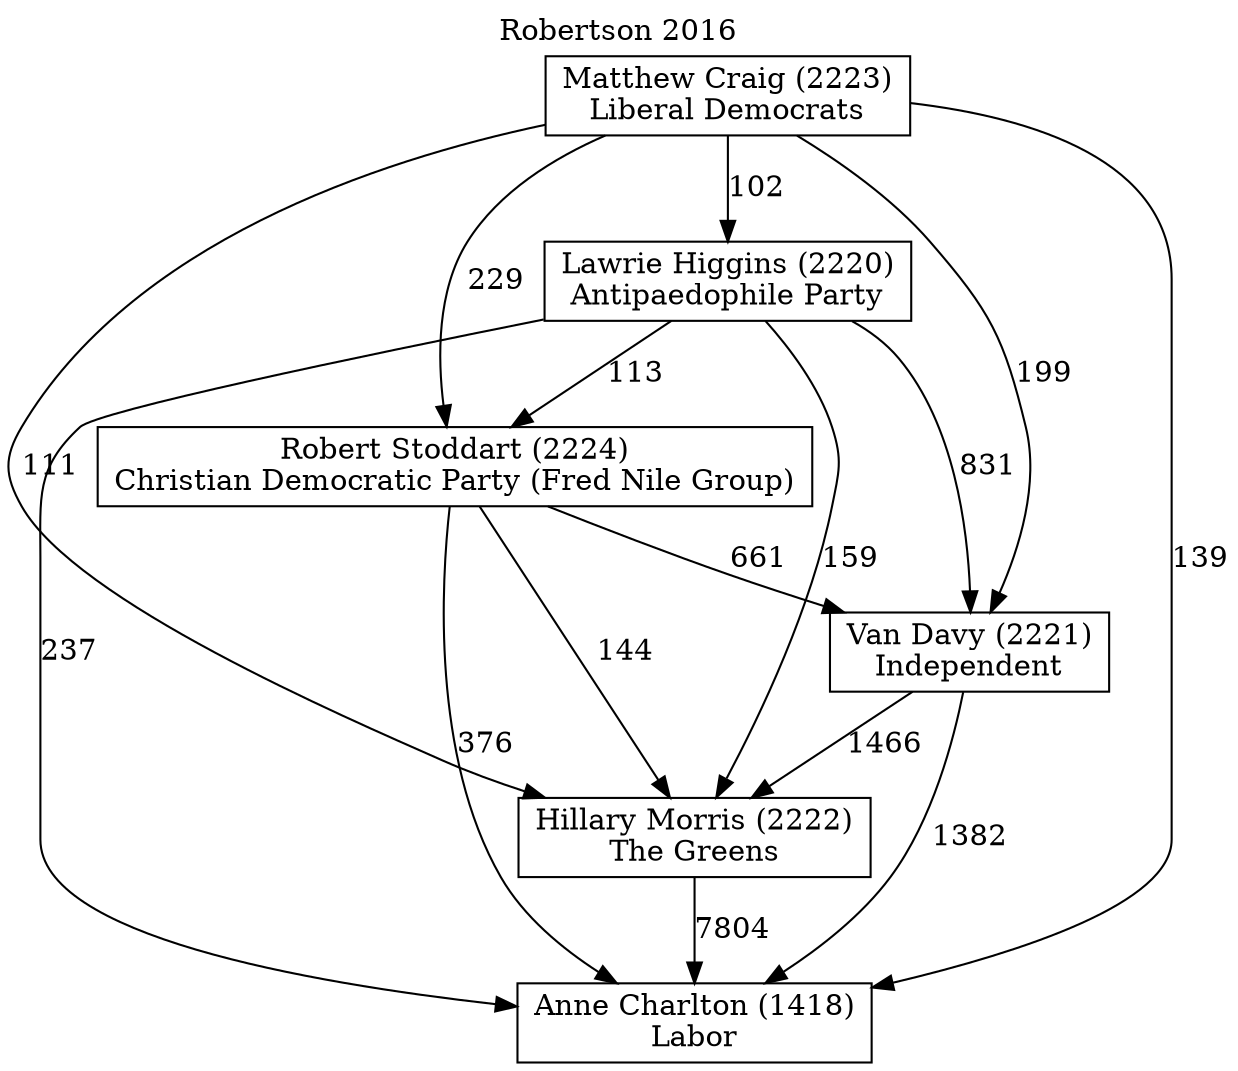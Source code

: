 // House preference flow
digraph "Anne Charlton (1418)_Robertson_2016" {
	graph [label="Robertson 2016" labelloc=t mclimit=10]
	node [shape=box]
	"Anne Charlton (1418)" [label="Anne Charlton (1418)
Labor"]
	"Hillary Morris (2222)" [label="Hillary Morris (2222)
The Greens"]
	"Lawrie Higgins (2220)" [label="Lawrie Higgins (2220)
Antipaedophile Party"]
	"Matthew Craig (2223)" [label="Matthew Craig (2223)
Liberal Democrats"]
	"Robert Stoddart (2224)" [label="Robert Stoddart (2224)
Christian Democratic Party (Fred Nile Group)"]
	"Van Davy (2221)" [label="Van Davy (2221)
Independent"]
	"Hillary Morris (2222)" -> "Anne Charlton (1418)" [label=7804]
	"Lawrie Higgins (2220)" -> "Anne Charlton (1418)" [label=237]
	"Lawrie Higgins (2220)" -> "Hillary Morris (2222)" [label=159]
	"Lawrie Higgins (2220)" -> "Robert Stoddart (2224)" [label=113]
	"Lawrie Higgins (2220)" -> "Van Davy (2221)" [label=831]
	"Matthew Craig (2223)" -> "Anne Charlton (1418)" [label=139]
	"Matthew Craig (2223)" -> "Hillary Morris (2222)" [label=111]
	"Matthew Craig (2223)" -> "Lawrie Higgins (2220)" [label=102]
	"Matthew Craig (2223)" -> "Robert Stoddart (2224)" [label=229]
	"Matthew Craig (2223)" -> "Van Davy (2221)" [label=199]
	"Robert Stoddart (2224)" -> "Anne Charlton (1418)" [label=376]
	"Robert Stoddart (2224)" -> "Hillary Morris (2222)" [label=144]
	"Robert Stoddart (2224)" -> "Van Davy (2221)" [label=661]
	"Van Davy (2221)" -> "Anne Charlton (1418)" [label=1382]
	"Van Davy (2221)" -> "Hillary Morris (2222)" [label=1466]
}
